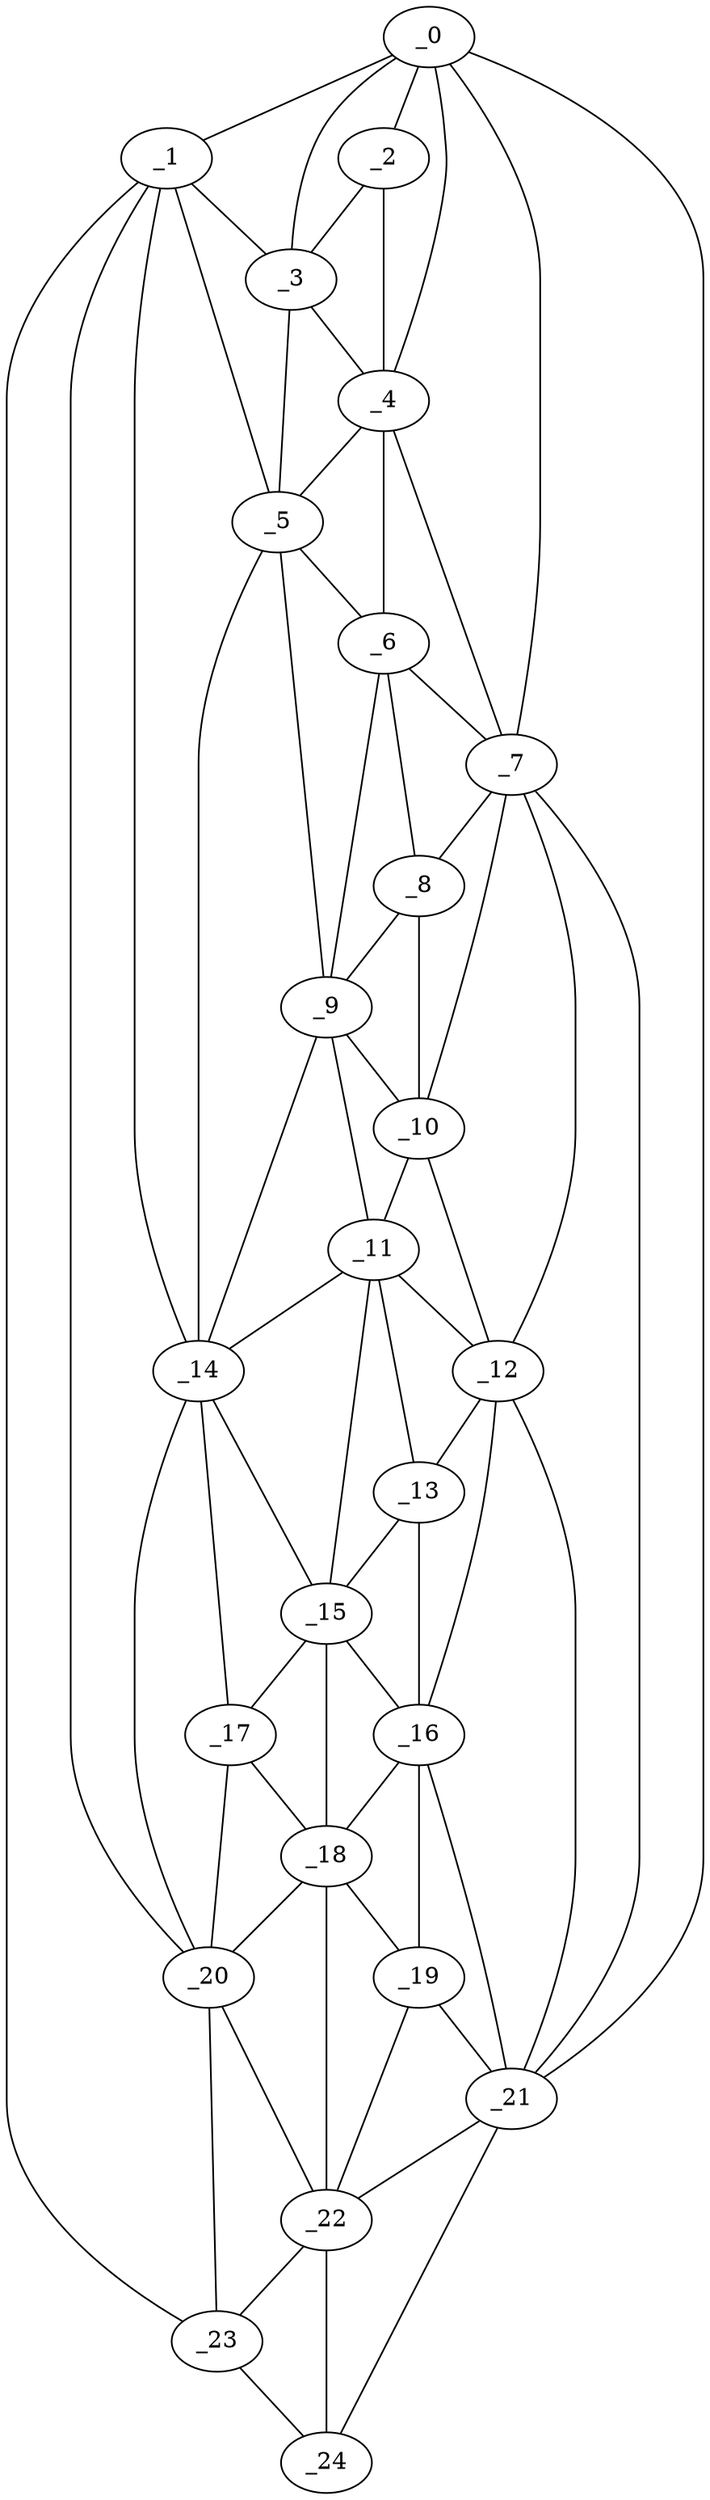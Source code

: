 graph "obj67__165.gxl" {
	_0	 [x=6,
		y=57];
	_1	 [x=12,
		y=82];
	_0 -- _1	 [valence=1];
	_2	 [x=13,
		y=58];
	_0 -- _2	 [valence=2];
	_3	 [x=13,
		y=68];
	_0 -- _3	 [valence=1];
	_4	 [x=25,
		y=57];
	_0 -- _4	 [valence=1];
	_7	 [x=42,
		y=54];
	_0 -- _7	 [valence=1];
	_21	 [x=118,
		y=46];
	_0 -- _21	 [valence=1];
	_1 -- _3	 [valence=1];
	_5	 [x=30,
		y=78];
	_1 -- _5	 [valence=2];
	_14	 [x=83,
		y=74];
	_1 -- _14	 [valence=1];
	_20	 [x=109,
		y=72];
	_1 -- _20	 [valence=2];
	_23	 [x=125,
		y=71];
	_1 -- _23	 [valence=1];
	_2 -- _3	 [valence=2];
	_2 -- _4	 [valence=1];
	_3 -- _4	 [valence=2];
	_3 -- _5	 [valence=1];
	_4 -- _5	 [valence=2];
	_6	 [x=34,
		y=57];
	_4 -- _6	 [valence=2];
	_4 -- _7	 [valence=2];
	_5 -- _6	 [valence=2];
	_9	 [x=51,
		y=73];
	_5 -- _9	 [valence=2];
	_5 -- _14	 [valence=1];
	_6 -- _7	 [valence=1];
	_8	 [x=46,
		y=57];
	_6 -- _8	 [valence=2];
	_6 -- _9	 [valence=2];
	_7 -- _8	 [valence=1];
	_10	 [x=64,
		y=57];
	_7 -- _10	 [valence=2];
	_12	 [x=71,
		y=53];
	_7 -- _12	 [valence=2];
	_7 -- _21	 [valence=2];
	_8 -- _9	 [valence=1];
	_8 -- _10	 [valence=2];
	_9 -- _10	 [valence=2];
	_11	 [x=69,
		y=65];
	_9 -- _11	 [valence=1];
	_9 -- _14	 [valence=2];
	_10 -- _11	 [valence=2];
	_10 -- _12	 [valence=1];
	_11 -- _12	 [valence=1];
	_13	 [x=79,
		y=56];
	_11 -- _13	 [valence=1];
	_11 -- _14	 [valence=1];
	_15	 [x=87,
		y=64];
	_11 -- _15	 [valence=2];
	_12 -- _13	 [valence=1];
	_16	 [x=93,
		y=51];
	_12 -- _16	 [valence=2];
	_12 -- _21	 [valence=1];
	_13 -- _15	 [valence=2];
	_13 -- _16	 [valence=2];
	_14 -- _15	 [valence=2];
	_17	 [x=95,
		y=72];
	_14 -- _17	 [valence=2];
	_14 -- _20	 [valence=2];
	_15 -- _16	 [valence=1];
	_15 -- _17	 [valence=2];
	_18	 [x=107,
		y=62];
	_15 -- _18	 [valence=1];
	_16 -- _18	 [valence=2];
	_19	 [x=108,
		y=49];
	_16 -- _19	 [valence=2];
	_16 -- _21	 [valence=1];
	_17 -- _18	 [valence=2];
	_17 -- _20	 [valence=2];
	_18 -- _19	 [valence=2];
	_18 -- _20	 [valence=1];
	_22	 [x=118,
		y=63];
	_18 -- _22	 [valence=2];
	_19 -- _21	 [valence=2];
	_19 -- _22	 [valence=2];
	_20 -- _22	 [valence=2];
	_20 -- _23	 [valence=1];
	_21 -- _22	 [valence=2];
	_24	 [x=126,
		y=57];
	_21 -- _24	 [valence=1];
	_22 -- _23	 [valence=2];
	_22 -- _24	 [valence=2];
	_23 -- _24	 [valence=1];
}
